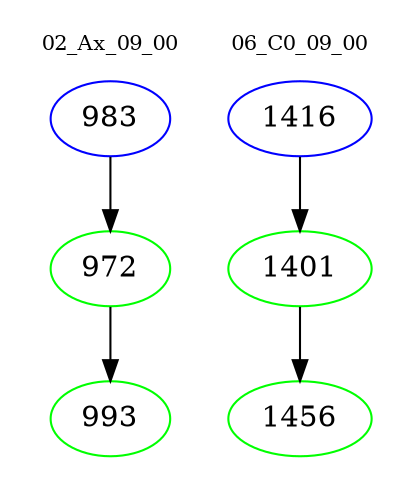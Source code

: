 digraph{
subgraph cluster_0 {
color = white
label = "02_Ax_09_00";
fontsize=10;
T0_983 [label="983", color="blue"]
T0_983 -> T0_972 [color="black"]
T0_972 [label="972", color="green"]
T0_972 -> T0_993 [color="black"]
T0_993 [label="993", color="green"]
}
subgraph cluster_1 {
color = white
label = "06_C0_09_00";
fontsize=10;
T1_1416 [label="1416", color="blue"]
T1_1416 -> T1_1401 [color="black"]
T1_1401 [label="1401", color="green"]
T1_1401 -> T1_1456 [color="black"]
T1_1456 [label="1456", color="green"]
}
}

